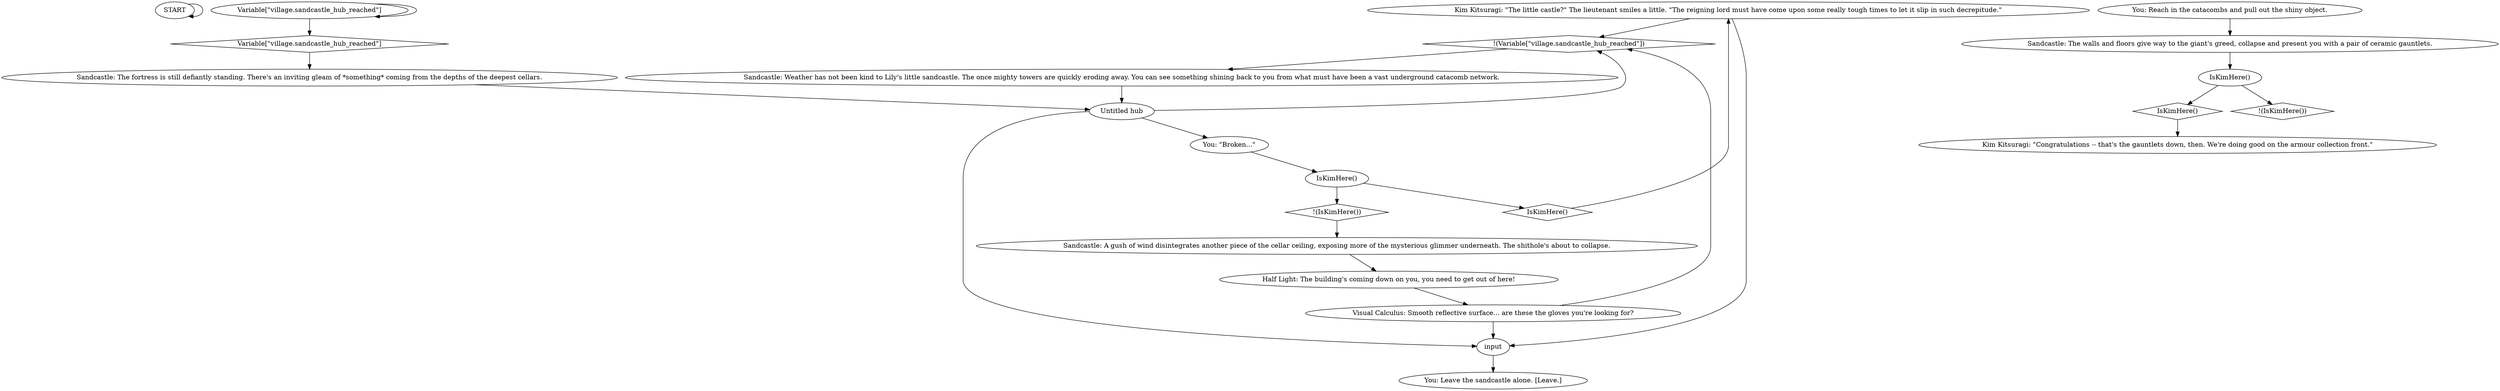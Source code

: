 # VILLAGE / LILLY SANDCASTLE
# This is the interaction dialogue with Lilly's Little Sandcastle, where she hid the gloves.
# ==================================================
digraph G {
	  0 [label="START"];
	  1 [label="input"];
	  2 [label="You: Leave the sandcastle alone. [Leave.]"];
	  3 [label="Variable[\"village.sandcastle_hub_reached\"]"];
	  4 [label="Variable[\"village.sandcastle_hub_reached\"]", shape=diamond];
	  5 [label="!(Variable[\"village.sandcastle_hub_reached\"])", shape=diamond];
	  6 [label="You: Reach in the catacombs and pull out the shiny object."];
	  7 [label="IsKimHere()"];
	  8 [label="IsKimHere()", shape=diamond];
	  9 [label="!(IsKimHere())", shape=diamond];
	  10 [label="Sandcastle: A gush of wind disintegrates another piece of the cellar ceiling, exposing more of the mysterious glimmer underneath. The shithole's about to collapse."];
	  11 [label="Half Light: The building's coming down on you, you need to get out of here!"];
	  12 [label="Kim Kitsuragi: \"Congratulations -- that's the gauntlets down, then. We're doing good on the armour collection front.\""];
	  13 [label="Kim Kitsuragi: \"The little castle?\" The lieutenant smiles a little. \"The reigning lord must have come upon some really tough times to let it slip in such decrepitude.\""];
	  14 [label="IsKimHere()"];
	  15 [label="IsKimHere()", shape=diamond];
	  16 [label="!(IsKimHere())", shape=diamond];
	  17 [label="Sandcastle: The walls and floors give way to the giant's greed, collapse and present you with a pair of ceramic gauntlets."];
	  18 [label="Sandcastle: The fortress is still defiantly standing. There's an inviting gleam of *something* coming from the depths of the deepest cellars."];
	  19 [label="Untitled hub"];
	  20 [label="Sandcastle: Weather has not been kind to Lily's little sandcastle. The once mighty towers are quickly eroding away. You can see something shining back to you from what must have been a vast underground catacomb network."];
	  21 [label="Visual Calculus: Smooth reflective surface... are these the gloves you're looking for?"];
	  22 [label="You: \"Broken...\""];
	  0 -> 0
	  1 -> 2
	  3 -> 3
	  3 -> 4
	  4 -> 18
	  5 -> 20
	  6 -> 17
	  7 -> 8
	  7 -> 9
	  8 -> 12
	  10 -> 11
	  11 -> 21
	  13 -> 1
	  13 -> 5
	  14 -> 16
	  14 -> 15
	  15 -> 13
	  16 -> 10
	  17 -> 7
	  18 -> 19
	  19 -> 1
	  19 -> 5
	  19 -> 22
	  20 -> 19
	  21 -> 1
	  21 -> 5
	  22 -> 14
}

